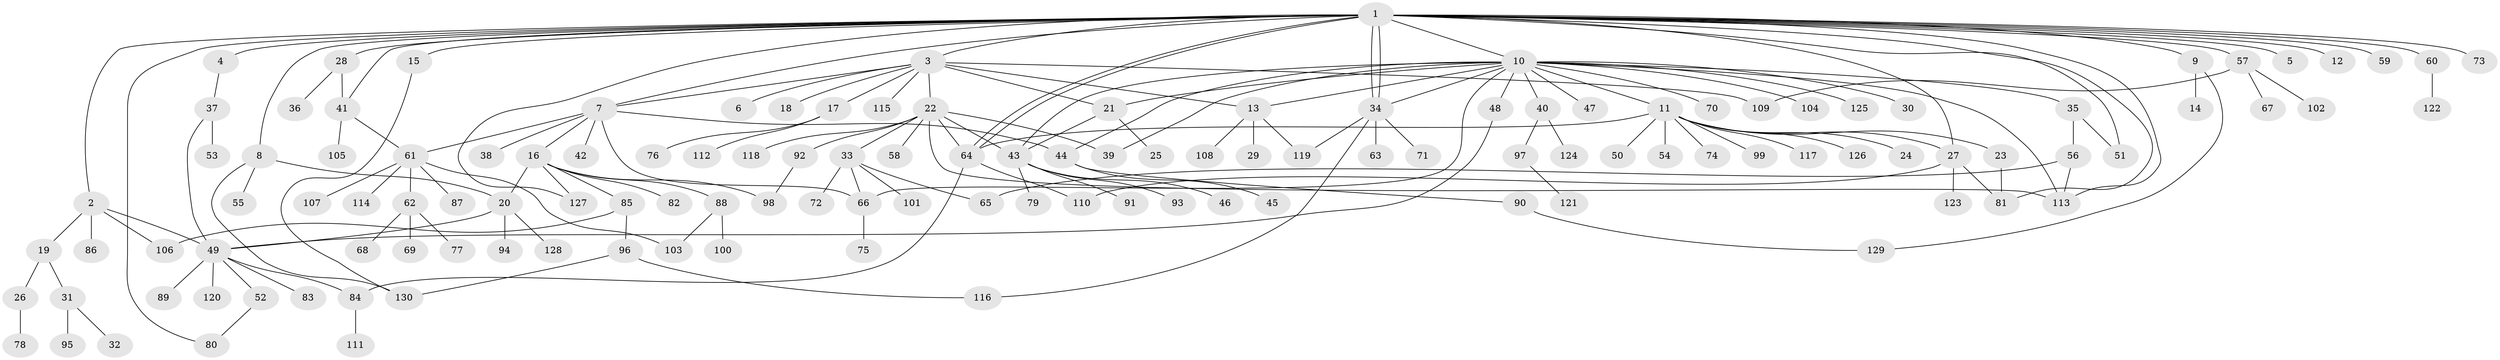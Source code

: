 // coarse degree distribution, {24: 0.015384615384615385, 5: 0.06153846153846154, 9: 0.03076923076923077, 2: 0.13846153846153847, 1: 0.5230769230769231, 12: 0.015384615384615385, 4: 0.046153846153846156, 3: 0.1076923076923077, 17: 0.015384615384615385, 10: 0.015384615384615385, 6: 0.03076923076923077}
// Generated by graph-tools (version 1.1) at 2025/18/03/04/25 18:18:03]
// undirected, 130 vertices, 170 edges
graph export_dot {
graph [start="1"]
  node [color=gray90,style=filled];
  1;
  2;
  3;
  4;
  5;
  6;
  7;
  8;
  9;
  10;
  11;
  12;
  13;
  14;
  15;
  16;
  17;
  18;
  19;
  20;
  21;
  22;
  23;
  24;
  25;
  26;
  27;
  28;
  29;
  30;
  31;
  32;
  33;
  34;
  35;
  36;
  37;
  38;
  39;
  40;
  41;
  42;
  43;
  44;
  45;
  46;
  47;
  48;
  49;
  50;
  51;
  52;
  53;
  54;
  55;
  56;
  57;
  58;
  59;
  60;
  61;
  62;
  63;
  64;
  65;
  66;
  67;
  68;
  69;
  70;
  71;
  72;
  73;
  74;
  75;
  76;
  77;
  78;
  79;
  80;
  81;
  82;
  83;
  84;
  85;
  86;
  87;
  88;
  89;
  90;
  91;
  92;
  93;
  94;
  95;
  96;
  97;
  98;
  99;
  100;
  101;
  102;
  103;
  104;
  105;
  106;
  107;
  108;
  109;
  110;
  111;
  112;
  113;
  114;
  115;
  116;
  117;
  118;
  119;
  120;
  121;
  122;
  123;
  124;
  125;
  126;
  127;
  128;
  129;
  130;
  1 -- 2;
  1 -- 3;
  1 -- 4;
  1 -- 5;
  1 -- 7;
  1 -- 8;
  1 -- 9;
  1 -- 10;
  1 -- 12;
  1 -- 15;
  1 -- 27;
  1 -- 28;
  1 -- 34;
  1 -- 34;
  1 -- 41;
  1 -- 51;
  1 -- 57;
  1 -- 59;
  1 -- 60;
  1 -- 64;
  1 -- 64;
  1 -- 73;
  1 -- 80;
  1 -- 81;
  1 -- 113;
  1 -- 127;
  2 -- 19;
  2 -- 49;
  2 -- 86;
  2 -- 106;
  3 -- 6;
  3 -- 7;
  3 -- 13;
  3 -- 17;
  3 -- 18;
  3 -- 21;
  3 -- 22;
  3 -- 109;
  3 -- 115;
  4 -- 37;
  7 -- 16;
  7 -- 38;
  7 -- 42;
  7 -- 44;
  7 -- 61;
  7 -- 66;
  8 -- 20;
  8 -- 55;
  8 -- 130;
  9 -- 14;
  9 -- 129;
  10 -- 11;
  10 -- 13;
  10 -- 21;
  10 -- 30;
  10 -- 34;
  10 -- 35;
  10 -- 39;
  10 -- 40;
  10 -- 43;
  10 -- 44;
  10 -- 47;
  10 -- 48;
  10 -- 66;
  10 -- 70;
  10 -- 104;
  10 -- 113;
  10 -- 125;
  11 -- 23;
  11 -- 24;
  11 -- 27;
  11 -- 50;
  11 -- 54;
  11 -- 64;
  11 -- 74;
  11 -- 99;
  11 -- 117;
  11 -- 126;
  13 -- 29;
  13 -- 108;
  13 -- 119;
  15 -- 130;
  16 -- 20;
  16 -- 82;
  16 -- 85;
  16 -- 88;
  16 -- 98;
  16 -- 127;
  17 -- 76;
  17 -- 112;
  19 -- 26;
  19 -- 31;
  20 -- 49;
  20 -- 94;
  20 -- 128;
  21 -- 25;
  21 -- 43;
  22 -- 33;
  22 -- 39;
  22 -- 43;
  22 -- 58;
  22 -- 64;
  22 -- 92;
  22 -- 113;
  22 -- 118;
  23 -- 81;
  26 -- 78;
  27 -- 81;
  27 -- 110;
  27 -- 123;
  28 -- 36;
  28 -- 41;
  31 -- 32;
  31 -- 95;
  33 -- 65;
  33 -- 66;
  33 -- 72;
  33 -- 101;
  34 -- 63;
  34 -- 71;
  34 -- 116;
  34 -- 119;
  35 -- 51;
  35 -- 56;
  37 -- 49;
  37 -- 53;
  40 -- 97;
  40 -- 124;
  41 -- 61;
  41 -- 105;
  43 -- 46;
  43 -- 79;
  43 -- 91;
  43 -- 93;
  44 -- 45;
  44 -- 90;
  48 -- 49;
  49 -- 52;
  49 -- 83;
  49 -- 84;
  49 -- 89;
  49 -- 120;
  52 -- 80;
  56 -- 65;
  56 -- 113;
  57 -- 67;
  57 -- 102;
  57 -- 109;
  60 -- 122;
  61 -- 62;
  61 -- 87;
  61 -- 103;
  61 -- 107;
  61 -- 114;
  62 -- 68;
  62 -- 69;
  62 -- 77;
  64 -- 84;
  64 -- 110;
  66 -- 75;
  84 -- 111;
  85 -- 96;
  85 -- 106;
  88 -- 100;
  88 -- 103;
  90 -- 129;
  92 -- 98;
  96 -- 116;
  96 -- 130;
  97 -- 121;
}
